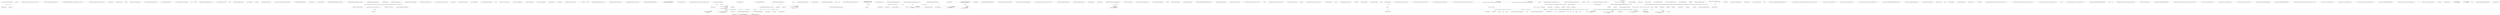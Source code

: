 digraph  {
n0 [cluster="HangFire.SqlServer.SqlServerObjectsInstaller.Install(SqlConnection)", label="Entry HangFire.SqlServer.SqlServerObjectsInstaller.Install(SqlConnection)", span="34-34"];
n4 [cluster="HangFire.SqlServer.SqlServerObjectsInstaller.Install(SqlConnection)", label="!IsSqlEditionSupported(connection)", span="40-40"];
n8 [cluster="HangFire.SqlServer.SqlServerObjectsInstaller.Install(SqlConnection)", label="connection.Execute(script)", span="51-51"];
n12 [cluster="Unk.Debug", label="Entry Unk.Debug", span=""];
n5 [cluster="HangFire.SqlServer.SqlServerObjectsInstaller.Install(SqlConnection)", label="throw new PlatformNotSupportedException(''The SQL Server edition of the target server is unsupported, e.g. SQL Azure.'');", span="42-42"];
n13 [cluster="HangFire.SqlServer.SqlServerObjectsInstaller.IsSqlEditionSupported(SqlConnection)", label="Entry HangFire.SqlServer.SqlServerObjectsInstaller.IsSqlEditionSupported(SqlConnection)", span="56-56"];
n7 [cluster="HangFire.SqlServer.SqlServerObjectsInstaller.Install(SqlConnection)", label="script = script.Replace(''SET @TARGET_SCHEMA_VERSION = 2;'', ''SET @TARGET_SCHEMA_VERSION = '' + RequiredSchemaVersion + '';'')", span="49-49"];
n15 [cluster="HangFire.SqlServer.SqlServerObjectsInstaller.GetStringResource(System.Reflection.Assembly, string)", label="Entry HangFire.SqlServer.SqlServerObjectsInstaller.GetStringResource(System.Reflection.Assembly, string)", span="62-62"];
n16 [cluster="string.Replace(string, string)", label="Entry string.Replace(string, string)", span="0-0"];
n9 [cluster="HangFire.SqlServer.SqlServerObjectsInstaller.Install(SqlConnection)", label="Log.Debug(''HangFire SQL objects installed.'')", span="53-53"];
n17 [cluster="Unk.Execute", label="Entry Unk.Execute", span=""];
n10 [cluster="HangFire.SqlServer.SqlServerObjectsInstaller.Install(SqlConnection)", label="Exit HangFire.SqlServer.SqlServerObjectsInstaller.Install(SqlConnection)", span="34-34"];
n14 [cluster="System.PlatformNotSupportedException.PlatformNotSupportedException(string)", label="Entry System.PlatformNotSupportedException.PlatformNotSupportedException(string)", span="0-0"];
n11 [cluster="System.ArgumentNullException.ArgumentNullException(string)", label="Entry System.ArgumentNullException.ArgumentNullException(string)", span="0-0"];
n19 [cluster="HangFire.SqlServer.SqlServerObjectsInstaller.IsSqlEditionSupported(SqlConnection)", label="return edition >= SqlEngineEdition.Standard && edition <= SqlEngineEdition.Express;", span="59-59"];
n21 [cluster="Unk.>", label="Entry Unk.>", span=""];
n22 [cluster="Unk.Single", label="Entry Unk.Single", span=""];
n20 [cluster="HangFire.SqlServer.SqlServerObjectsInstaller.IsSqlEditionSupported(SqlConnection)", label="Exit HangFire.SqlServer.SqlServerObjectsInstaller.IsSqlEditionSupported(SqlConnection)", span="56-56"];
n23 [cluster="HangFire.SqlServer.SqlServerObjectsInstaller.GetStringResource(System.Reflection.Assembly, string)", label="var stream = assembly.GetManifestResourceStream(resourceName)", span="64-64"];
n24 [cluster="HangFire.SqlServer.SqlServerObjectsInstaller.GetStringResource(System.Reflection.Assembly, string)", label="stream == null", span="66-66"];
n29 [cluster="System.Reflection.Assembly.GetManifestResourceStream(string)", label="Entry System.Reflection.Assembly.GetManifestResourceStream(string)", span="0-0"];
n26 [cluster="HangFire.SqlServer.SqlServerObjectsInstaller.GetStringResource(System.Reflection.Assembly, string)", label="var reader = new StreamReader(stream)", span="74-74"];
n27 [cluster="HangFire.SqlServer.SqlServerObjectsInstaller.GetStringResource(System.Reflection.Assembly, string)", label="return reader.ReadToEnd();", span="76-76"];
n32 [cluster="System.IO.StreamReader.StreamReader(System.IO.Stream)", label="Entry System.IO.StreamReader.StreamReader(System.IO.Stream)", span="0-0"];
n28 [cluster="HangFire.SqlServer.SqlServerObjectsInstaller.GetStringResource(System.Reflection.Assembly, string)", label="Exit HangFire.SqlServer.SqlServerObjectsInstaller.GetStringResource(System.Reflection.Assembly, string)", span="62-62"];
n30 [cluster="System.InvalidOperationException.InvalidOperationException(string)", label="Entry System.InvalidOperationException.InvalidOperationException(string)", span="0-0"];
n31 [cluster="string.Format(string, object, object)", label="Entry string.Format(string, object, object)", span="0-0"];
n33 [cluster="System.IO.StreamReader.ReadToEnd()", label="Entry System.IO.StreamReader.ReadToEnd()", span="0-0"];
m0_0 [cluster="Hangfire.BackgroundJobClientException.BackgroundJobClientException(string, System.Exception)", file="BackgroundJobClientException.cs", label="Entry Hangfire.BackgroundJobClientException.BackgroundJobClientException(string, System.Exception)", span="23-23"];
m0_1 [cluster="Hangfire.BackgroundJobClientException.BackgroundJobClientException(string, System.Exception)", file="BackgroundJobClientException.cs", label="Exit Hangfire.BackgroundJobClientException.BackgroundJobClientException(string, System.Exception)", span="23-23"];
m3_12 [cluster="Hangfire.BackgroundJobServerOptions.WriteToLog(Hangfire.Logging.ILog)", file="BackgroundJobServerOptions.cs", label="Entry Hangfire.BackgroundJobServerOptions.WriteToLog(Hangfire.Logging.ILog)", span="86-86"];
m3_14 [cluster="Hangfire.BackgroundJobServerOptions.WriteToLog(Hangfire.Logging.ILog)", file="BackgroundJobServerOptions.cs", label="logger.InfoFormat(''    Worker count: {0}.'', WorkerCount)", span="89-89"];
m3_15 [cluster="Hangfire.BackgroundJobServerOptions.WriteToLog(Hangfire.Logging.ILog)", file="BackgroundJobServerOptions.cs", label="logger.InfoFormat(''    Listening queues: {0}.'', String.Join('', '', Queues.Select(x => ''''' + x + ''''')))", span="90-90"];
m3_16 [cluster="Hangfire.BackgroundJobServerOptions.WriteToLog(Hangfire.Logging.ILog)", file="BackgroundJobServerOptions.cs", label="logger.InfoFormat(''    Shutdown timeout: {0}.'', ShutdownTimeout)", span="91-91"];
m3_17 [cluster="Hangfire.BackgroundJobServerOptions.WriteToLog(Hangfire.Logging.ILog)", file="BackgroundJobServerOptions.cs", label="logger.InfoFormat(''    Schedule polling interval: {0}.'', SchedulePollingInterval)", span="92-92"];
m3_13 [cluster="Hangfire.BackgroundJobServerOptions.WriteToLog(Hangfire.Logging.ILog)", file="BackgroundJobServerOptions.cs", label="logger.InfoFormat(''Using the following options for Hangfire Server:'')", span="88-88"];
m3_18 [cluster="Hangfire.BackgroundJobServerOptions.WriteToLog(Hangfire.Logging.ILog)", file="BackgroundJobServerOptions.cs", label="Exit Hangfire.BackgroundJobServerOptions.WriteToLog(Hangfire.Logging.ILog)", span="86-86"];
m3_0 [cluster="Hangfire.BackgroundJobServerOptions.BackgroundJobServerOptions()", file="BackgroundJobServerOptions.cs", label="Entry Hangfire.BackgroundJobServerOptions.BackgroundJobServerOptions()", span="34-34"];
m3_1 [cluster="Hangfire.BackgroundJobServerOptions.BackgroundJobServerOptions()", file="BackgroundJobServerOptions.cs", label="WorkerCount = Math.Min(Environment.ProcessorCount * 5, MaxDefaultWorkerCount)", span="36-36"];
m3_11 [cluster="System.Math.Min(int, int)", file="BackgroundJobServerOptions.cs", label="Entry System.Math.Min(int, int)", span="0-0"];
m3_19 [cluster="Hangfire.Logging.ILog.InfoFormat(string, params object[])", file="BackgroundJobServerOptions.cs", label="Entry Hangfire.Logging.ILog.InfoFormat(string, params object[])", span="210-210"];
m3_2 [cluster="Hangfire.BackgroundJobServerOptions.BackgroundJobServerOptions()", file="BackgroundJobServerOptions.cs", label="Queues = new[] { EnqueuedState.DefaultQueue }", span="37-37"];
m3_3 [cluster="Hangfire.BackgroundJobServerOptions.BackgroundJobServerOptions()", file="BackgroundJobServerOptions.cs", label="ShutdownTimeout = BackgroundProcessingServer.DefaultShutdownTimeout", span="38-38"];
m3_21 [cluster="Unk.Join", file="BackgroundJobServerOptions.cs", label="Entry Unk.Join", span=""];
m3_4 [cluster="Hangfire.BackgroundJobServerOptions.BackgroundJobServerOptions()", color=green, community=0, file="BackgroundJobServerOptions.cs", label="SchedulePollingInterval = DelayedJobScheduler.DefaultPollingInterval", prediction=0, span="39-39"];
m3_5 [cluster="Hangfire.BackgroundJobServerOptions.BackgroundJobServerOptions()", file="BackgroundJobServerOptions.cs", label="HeartbeatInterval = ServerHeartbeat.DefaultHeartbeatInterval", span="40-40"];
m3_6 [cluster="Hangfire.BackgroundJobServerOptions.BackgroundJobServerOptions()", file="BackgroundJobServerOptions.cs", label="ServerTimeout = ServerWatchdog.DefaultServerTimeout", span="41-41"];
m3_7 [cluster="Hangfire.BackgroundJobServerOptions.BackgroundJobServerOptions()", file="BackgroundJobServerOptions.cs", label="ServerCheckInterval = ServerWatchdog.DefaultCheckInterval", span="42-42"];
m3_8 [cluster="Hangfire.BackgroundJobServerOptions.BackgroundJobServerOptions()", file="BackgroundJobServerOptions.cs", label="FilterProvider = JobFilterProviders.Providers", span="44-44"];
m3_9 [cluster="Hangfire.BackgroundJobServerOptions.BackgroundJobServerOptions()", file="BackgroundJobServerOptions.cs", label="Activator = JobActivator.Current", span="45-45"];
m3_10 [cluster="Hangfire.BackgroundJobServerOptions.BackgroundJobServerOptions()", file="BackgroundJobServerOptions.cs", label="Exit Hangfire.BackgroundJobServerOptions.BackgroundJobServerOptions()", span="34-34"];
m3_22 [cluster="lambda expression", file="BackgroundJobServerOptions.cs", label="Entry lambda expression", span="90-90"];
m3_23 [cluster="lambda expression", file="BackgroundJobServerOptions.cs", label="''''' + x + '''''", span="90-90"];
m3_24 [cluster="lambda expression", file="BackgroundJobServerOptions.cs", label="Exit lambda expression", span="90-90"];
m3_20 [cluster="Unk.Select", file="BackgroundJobServerOptions.cs", label="Entry Unk.Select", span=""];
m3_25 [file="BackgroundJobServerOptions.cs", label="Hangfire.BackgroundJobServerOptions", span=""];
m4_2 [cluster="Hangfire.IBackgroundJobClient.ChangeState(string, Hangfire.States.IState, string)", file="IBackgroundJobClient.cs", label="Entry Hangfire.IBackgroundJobClient.ChangeState(string, Hangfire.States.IState, string)", span="63-63"];
m4_3 [cluster="Hangfire.IBackgroundJobClient.ChangeState(string, Hangfire.States.IState, string)", file="IBackgroundJobClient.cs", label="Exit Hangfire.IBackgroundJobClient.ChangeState(string, Hangfire.States.IState, string)", span="63-63"];
m4_0 [cluster="Hangfire.IBackgroundJobClient.Create(Hangfire.Common.Job, Hangfire.States.IState)", file="IBackgroundJobClient.cs", label="Entry Hangfire.IBackgroundJobClient.Create(Hangfire.Common.Job, Hangfire.States.IState)", span="50-50"];
m4_1 [cluster="Hangfire.IBackgroundJobClient.Create(Hangfire.Common.Job, Hangfire.States.IState)", file="IBackgroundJobClient.cs", label="Exit Hangfire.IBackgroundJobClient.Create(Hangfire.Common.Job, Hangfire.States.IState)", span="50-50"];
m5_52 [cluster="HangFire.Tests.DequeuedJobsWatcherSteps.ThenTheJobHasTheFetchedFlagSet()", file="Job.cs", label="var fetchedTimestamp = Redis.Client.GetValueFromHash(\r\n                String.Format(''hangfire:job:{0}'', JobSteps.DefaultJobId), ''Fetched'')", span="82-83"];
m5_84 [cluster="Hangfire.Common.Job.GetExpressionValues(System.Collections.Generic.IEnumerable<System.Linq.Expressions.Expression>)", file="Job.cs", label="return expressions.Select(GetExpressionValue).ToArray();", span="364-364"];
m5_85 [cluster="Hangfire.Common.Job.GetExpressionValues(System.Collections.Generic.IEnumerable<System.Linq.Expressions.Expression>)", file="Job.cs", label="Exit Hangfire.Common.Job.GetExpressionValues(System.Collections.Generic.IEnumerable<System.Linq.Expressions.Expression>)", span="362-362"];
m5_40 [cluster="Hangfire.Common.Job.FromExpression(System.Linq.Expressions.Expression<System.Action>)", file="Job.cs", label="callExpression.Object != null", span="239-239"];
m5_82 [cluster="string.Format(string, object, object)", file="Job.cs", label="Entry string.Format(string, object, object)", span="0-0"];
m5_41 [cluster="Hangfire.Common.Job.FromExpression(System.Linq.Expressions.Expression<System.Action>)", file="Job.cs", label="var objectValue = GetExpressionValue(callExpression.Object)", span="241-241"];
m5_6 [cluster="HangFire.Tests.DequeuedJobsWatcherSteps.ItWasCheckedAAgo(string)", file="Job.cs", label="throw new InvalidOperationException(String.Format(''Unknown period '{0}'.'', timeAgo));", span="15-15"];
m5_14 [cluster="HangFire.JobHelper.ToStringTimestamp(System.DateTime)", file="Job.cs", label="Entry HangFire.JobHelper.ToStringTimestamp(System.DateTime)", span="55-55"];
m5_15 [cluster="Unk.SetEntryInHash", file="Job.cs", label="Entry Unk.SetEntryInHash", span=""];
m5_16 [cluster="HangFire.Tests.DequeuedJobsWatcherSteps.GivenItWasFetchedAAgo(string)", file="Job.cs", label="Entry HangFire.Tests.DequeuedJobsWatcherSteps.GivenItWasFetchedAAgo(string)", span="24-24"];
m5_13 [cluster="string.Format(string, object)", file="Job.cs", label="Entry string.Format(string, object)", span="0-0"];
m5_7 [cluster="HangFire.Tests.DequeuedJobsWatcherSteps.ItWasCheckedAAgo(string)", file="Job.cs", label="Redis.Client.SetEntryInHash(\r\n                String.Format(''hangfire:job:{0}'', JobSteps.DefaultJobId),\r\n                ''Checked'',\r\n                JobHelper.ToStringTimestamp(time))", span="17-20"];
m5_9 [cluster="string.Equals(string)", file="Job.cs", label="Entry string.Equals(string)", span="0-0"];
m5_11 [cluster="System.DateTime.AddDays(double)", file="Job.cs", label="Entry System.DateTime.AddDays(double)", span="0-0"];
m5_8 [cluster="HangFire.Tests.DequeuedJobsWatcherSteps.ItWasCheckedAAgo(string)", file="Job.cs", label="Exit HangFire.Tests.DequeuedJobsWatcherSteps.ItWasCheckedAAgo(string)", span="10-10"];
m5_10 [cluster="System.DateTime.AddMilliseconds(double)", file="Job.cs", label="Entry System.DateTime.AddMilliseconds(double)", span="0-0"];
m5_12 [cluster="System.InvalidOperationException.InvalidOperationException(string)", file="Job.cs", label="Entry System.InvalidOperationException.InvalidOperationException(string)", span="0-0"];
m5_17 [cluster="HangFire.Tests.DequeuedJobsWatcherSteps.GivenItWasFetchedAAgo(string)", file="Job.cs", label="DateTime time", span="26-26"];
m5_39 [cluster="Hangfire.Common.Job.FromExpression(System.Linq.Expressions.Expression<System.Action>)", file="Job.cs", label="Type type", span="237-237"];
m5_91 [cluster="Hangfire.Common.CachedExpressionCompiler.Evaluate(System.Linq.Expressions.Expression)", file="Job.cs", label="Entry Hangfire.Common.CachedExpressionCompiler.Evaluate(System.Linq.Expressions.Expression)", span="25-25"];
m5_32 [cluster="HangFire.Tests.DequeuedJobsWatcherSteps.ThenItMarksTheJobAsChecked()", file="Job.cs", label="var checkedTimestamp = Redis.Client.GetValueFromHash(\r\n                String.Format(''hangfire:job:{0}'', JobSteps.DefaultJobId),\r\n                ''Checked'')", span="49-51"];
m5_81 [cluster="System.Type.IsAssignableFrom(System.Type)", file="Job.cs", label="Entry System.Type.IsAssignableFrom(System.Type)", span="0-0"];
m5_51 [cluster="HangFire.Tests.DequeuedJobsWatcherSteps.ThenTheJobHasTheFetchedFlagSet()", file="Job.cs", label="Entry HangFire.Tests.DequeuedJobsWatcherSteps.ThenTheJobHasTheFetchedFlagSet()", span="80-80"];
m5_23 [cluster="Hangfire.Common.ReflectedAttributeCache.GetTypeFilterAttributes(System.Type)", file="Job.cs", label="Entry Hangfire.Common.ReflectedAttributeCache.GetTypeFilterAttributes(System.Type)", span="33-33"];
m5_18 [cluster="HangFire.Tests.DequeuedJobsWatcherSteps.GivenItWasFetchedAAgo(string)", file="Job.cs", label="timeAgo.Equals(''millisecond'')", span="27-27"];
m5_20 [cluster="Hangfire.Common.Job.GetTypeFilterAttributes(bool)", file="Job.cs", label="Entry Hangfire.Common.Job.GetTypeFilterAttributes(bool)", span="178-178"];
m5_22 [cluster="Hangfire.Common.Job.GetTypeFilterAttributes(bool)", file="Job.cs", label="Exit Hangfire.Common.Job.GetTypeFilterAttributes(bool)", span="178-178"];
m5_19 [cluster="Hangfire.Common.Job.Validate(System.Type, string, System.Reflection.MethodInfo, string, int, string)", file="Job.cs", label="Entry Hangfire.Common.Job.Validate(System.Type, string, System.Reflection.MethodInfo, string, int, string)", span="297-297"];
m5_21 [cluster="Hangfire.Common.Job.GetTypeFilterAttributes(bool)", color=green, community=0, file="Job.cs", label="return useCache\r\n                ? ReflectedAttributeCache.GetTypeFilterAttributes(Type)\r\n                : GetFilterAttributes(Type);", prediction=1, span="180-182"];
m5_24 [cluster="Hangfire.Common.Job.GetFilterAttributes(System.Reflection.MemberInfo)", file="Job.cs", label="Entry Hangfire.Common.Job.GetFilterAttributes(System.Reflection.MemberInfo)", span="192-192"];
m5_53 [cluster="HangFire.Tests.DequeuedJobsWatcherSteps.ThenTheJobHasTheFetchedFlagSet()", file="Job.cs", label="Assert.IsNotNull(fetchedTimestamp)", span="85-85"];
m5_59 [cluster="Hangfire.Common.Job.FromExpression<TType>(System.Linq.Expressions.Expression<System.Action<TType>>)", file="Job.cs", label="return new Job(\r\n                typeof(TType),\r\n                callExpression.Method,\r\n                GetExpressionValues(callExpression.Arguments));", span="291-294"];
m5_56 [cluster="HangFire.Tests.DequeuedJobsWatcherSteps.ThenTheJobDoesNotHaveTheFetchedFlagSet()", file="Job.cs", label="var fetchedTimestamp = Redis.Client.GetValueFromHash(\r\n                String.Format(''hangfire:job:{0}'', JobSteps.DefaultJobId), ''Fetched'')", span="91-92"];
m5_57 [cluster="HangFire.Tests.DequeuedJobsWatcherSteps.ThenTheJobDoesNotHaveTheFetchedFlagSet()", file="Job.cs", label="Assert.IsNull(fetchedTimestamp)", span="94-94"];
m5_54 [cluster="HangFire.Tests.DequeuedJobsWatcherSteps.ThenTheJobHasTheFetchedFlagSet()", file="Job.cs", label="Exit HangFire.Tests.DequeuedJobsWatcherSteps.ThenTheJobHasTheFetchedFlagSet()", span="80-80"];
m5_58 [cluster="HangFire.Tests.DequeuedJobsWatcherSteps.ThenTheJobDoesNotHaveTheFetchedFlagSet()", file="Job.cs", label="Exit HangFire.Tests.DequeuedJobsWatcherSteps.ThenTheJobDoesNotHaveTheFetchedFlagSet()", span="89-89"];
m5_55 [cluster="HangFire.Tests.DequeuedJobsWatcherSteps.ThenTheJobDoesNotHaveTheFetchedFlagSet()", file="Job.cs", label="Entry HangFire.Tests.DequeuedJobsWatcherSteps.ThenTheJobDoesNotHaveTheFetchedFlagSet()", span="89-89"];
m5_60 [cluster="Hangfire.Common.Job.FromExpression<TType>(System.Linq.Expressions.Expression<System.Action<TType>>)", file="Job.cs", label="Exit Hangfire.Common.Job.FromExpression<TType>(System.Linq.Expressions.Expression<System.Action<TType>>)", span="281-281"];
m5_31 [cluster="HangFire.Tests.DequeuedJobsWatcherSteps.ThenItMarksTheJobAsChecked()", file="Job.cs", label="Entry HangFire.Tests.DequeuedJobsWatcherSteps.ThenItMarksTheJobAsChecked()", span="47-47"];
m5_30 [cluster="Hangfire.Common.Job.GetFilterAttributes(System.Reflection.MemberInfo)", file="Job.cs", label="Exit Hangfire.Common.Job.GetFilterAttributes(System.Reflection.MemberInfo)", span="192-192"];
m5_0 [cluster="HangFire.Tests.DequeuedJobsWatcherSteps.ItWasCheckedAAgo(string)", file="Job.cs", label="Entry HangFire.Tests.DequeuedJobsWatcherSteps.ItWasCheckedAAgo(string)", span="10-10"];
m5_1 [cluster="HangFire.Tests.DequeuedJobsWatcherSteps.ItWasCheckedAAgo(string)", file="Job.cs", label="DateTime time", span="12-12"];
m5_2 [cluster="HangFire.Tests.DequeuedJobsWatcherSteps.ItWasCheckedAAgo(string)", file="Job.cs", label="timeAgo.Equals(''millisecond'')", span="13-13"];
m5_4 [cluster="HangFire.Tests.DequeuedJobsWatcherSteps.ItWasCheckedAAgo(string)", file="Job.cs", label="timeAgo.Equals(''day'')", span="14-14"];
m5_3 [cluster="HangFire.Tests.DequeuedJobsWatcherSteps.ItWasCheckedAAgo(string)", file="Job.cs", label="time = DateTime.UtcNow.AddMilliseconds(-1)", span="13-13"];
m5_5 [cluster="HangFire.Tests.DequeuedJobsWatcherSteps.ItWasCheckedAAgo(string)", file="Job.cs", label="time = DateTime.UtcNow.AddDays(-1)", span="14-14"];
m5_49 [cluster="HangFire.Tests.DequeuedJobsWatcherSteps.ThenTheJobDoesNotHaveTheCheckedFlagSet()", file="Job.cs", label="Exit HangFire.Tests.DequeuedJobsWatcherSteps.ThenTheJobDoesNotHaveTheCheckedFlagSet()", span="70-70"];
m5_88 [cluster="Hangfire.Common.Job.GetExpressionValue(System.Linq.Expressions.Expression)", file="Job.cs", label="var constantExpression = expression as ConstantExpression", span="369-369"];
m5_89 [cluster="Hangfire.Common.Job.GetExpressionValue(System.Linq.Expressions.Expression)", file="Job.cs", label="return constantExpression != null\r\n                ? constantExpression.Value\r\n                : CachedExpressionCompiler.Evaluate(expression);", span="371-373"];
m5_90 [cluster="Hangfire.Common.Job.GetExpressionValue(System.Linq.Expressions.Expression)", file="Job.cs", label="Exit Hangfire.Common.Job.GetExpressionValue(System.Linq.Expressions.Expression)", span="367-367"];
m5_50 [cluster="System.InvalidOperationException.InvalidOperationException(string)", file="Job.cs", label="Entry System.InvalidOperationException.InvalidOperationException(string)", span="0-0"];
m5_87 [cluster="Unk.ToArray", file="Job.cs", label="Entry Unk.ToArray", span=""];
m5_25 [cluster="Hangfire.Common.Job.GetMethodFilterAttributes(bool)", file="Job.cs", label="Entry Hangfire.Common.Job.GetMethodFilterAttributes(bool)", span="185-185"];
m5_26 [cluster="Hangfire.Common.Job.GetMethodFilterAttributes(bool)", file="Job.cs", label="return useCache\r\n                ? ReflectedAttributeCache.GetMethodFilterAttributes(Method)\r\n                : GetFilterAttributes(Method);", span="187-189"];
m5_27 [cluster="Hangfire.Common.Job.GetMethodFilterAttributes(bool)", file="Job.cs", label="Exit Hangfire.Common.Job.GetMethodFilterAttributes(bool)", span="185-185"];
m5_28 [cluster="Hangfire.Common.ReflectedAttributeCache.GetMethodFilterAttributes(System.Reflection.MethodInfo)", file="Job.cs", label="Entry Hangfire.Common.ReflectedAttributeCache.GetMethodFilterAttributes(System.Reflection.MethodInfo)", span="38-38"];
m5_80 [cluster="System.NotSupportedException.NotSupportedException(string)", file="Job.cs", label="Entry System.NotSupportedException.NotSupportedException(string)", span="0-0"];
m5_29 [cluster="HangFire.Server.DequeuedJobsWatcher.DequeuedJobsWatcher()", file="Job.cs", label="Entry HangFire.Server.DequeuedJobsWatcher.DequeuedJobsWatcher()", span="8-8"];
m5_38 [cluster="Hangfire.Common.Job.FromExpression(System.Linq.Expressions.Expression<System.Action>)", file="Job.cs", label="throw new ArgumentException(''Expression body should be of type `MethodCallExpression`'', ''methodCall'');", span="234-234"];
m5_86 [cluster="Unk.Select", file="Job.cs", label="Entry Unk.Select", span=""];
m5_46 [cluster="Hangfire.Common.Job.FromExpression(System.Linq.Expressions.Expression<System.Action>)", file="Job.cs", label="return new Job(\r\n                // ReSharper disable once AssignNullToNotNullAttribute\r\n                type,\r\n                callExpression.Method,\r\n                GetExpressionValues(callExpression.Arguments));", span="254-258"];
m5_47 [cluster="Hangfire.Common.Job.FromExpression(System.Linq.Expressions.Expression<System.Action>)", file="Job.cs", label="Exit Hangfire.Common.Job.FromExpression(System.Linq.Expressions.Expression<System.Action>)", span="227-227"];
m5_48 [cluster="System.ArgumentException.ArgumentException(string, string)", file="Job.cs", label="Entry System.ArgumentException.ArgumentException(string, string)", span="0-0"];
m5_37 [cluster="Hangfire.Common.Job.FromExpression(System.Linq.Expressions.Expression<System.Action>)", file="Job.cs", label="callExpression == null", span="232-232"];
m5_33 [cluster="Hangfire.Common.Job.FromExpression(System.Linq.Expressions.Expression<System.Action>)", file="Job.cs", label="Entry Hangfire.Common.Job.FromExpression(System.Linq.Expressions.Expression<System.Action>)", span="227-227"];
m5_34 [cluster="Hangfire.Common.Job.FromExpression(System.Linq.Expressions.Expression<System.Action>)", file="Job.cs", label="methodCall == null", span="229-229"];
m5_35 [cluster="Hangfire.Common.Job.FromExpression(System.Linq.Expressions.Expression<System.Action>)", file="Job.cs", label="throw new ArgumentNullException(''methodCall'');", span="229-229"];
m5_36 [cluster="Hangfire.Common.Job.FromExpression(System.Linq.Expressions.Expression<System.Action>)", file="Job.cs", label="var callExpression = methodCall.Body as MethodCallExpression", span="231-231"];
m5_42 [cluster="Hangfire.Common.Job.FromExpression(System.Linq.Expressions.Expression<System.Action>)", file="Job.cs", label="objectValue == null", span="242-242"];
m5_43 [cluster="Hangfire.Common.Job.FromExpression(System.Linq.Expressions.Expression<System.Action>)", file="Job.cs", label="throw new InvalidOperationException(''Expression object should be not null.'');", span="244-244"];
m5_44 [cluster="Hangfire.Common.Job.FromExpression(System.Linq.Expressions.Expression<System.Action>)", file="Job.cs", label="type = objectValue.GetType()", span="247-247"];
m5_45 [cluster="Hangfire.Common.Job.FromExpression(System.Linq.Expressions.Expression<System.Action>)", file="Job.cs", label="type = callExpression.Method.DeclaringType", span="251-251"];
m5_83 [cluster="System.Reflection.MethodBase.GetParameters()", file="Job.cs", label="Entry System.Reflection.MethodBase.GetParameters()", span="0-0"];
m5_61 [cluster="Hangfire.Common.Job.Validate(System.Type, string, System.Reflection.MethodInfo, string, int, string)", file="Job.cs", label="!method.IsPublic", span="306-306"];
m5_63 [cluster="Hangfire.Common.Job.Validate(System.Type, string, System.Reflection.MethodInfo, string, int, string)", file="Job.cs", label="method.ContainsGenericParameters", span="311-311"];
m5_65 [cluster="Hangfire.Common.Job.Validate(System.Type, string, System.Reflection.MethodInfo, string, int, string)", file="Job.cs", label="method.DeclaringType == null", span="316-316"];
m5_67 [cluster="Hangfire.Common.Job.Validate(System.Type, string, System.Reflection.MethodInfo, string, int, string)", file="Job.cs", label="!method.DeclaringType.IsAssignableFrom(type)", span="321-321"];
m5_68 [cluster="Hangfire.Common.Job.Validate(System.Type, string, System.Reflection.MethodInfo, string, int, string)", file="Job.cs", label="throw new ArgumentException(\r\n                    String.Format(''The type `{0}` must be derived from the `{1}` type.'', method.DeclaringType, type),\r\n                    typeParameterName);", span="323-325"];
m5_69 [cluster="Hangfire.Common.Job.Validate(System.Type, string, System.Reflection.MethodInfo, string, int, string)", file="Job.cs", label="typeof(Task).IsAssignableFrom(method.ReturnType)", span="328-328"];
m5_71 [cluster="Hangfire.Common.Job.Validate(System.Type, string, System.Reflection.MethodInfo, string, int, string)", file="Job.cs", label="var parameters = method.GetParameters()", span="333-333"];
m5_72 [cluster="Hangfire.Common.Job.Validate(System.Type, string, System.Reflection.MethodInfo, string, int, string)", file="Job.cs", label="parameters.Length != argumentCount", span="335-335"];
m5_73 [cluster="Hangfire.Common.Job.Validate(System.Type, string, System.Reflection.MethodInfo, string, int, string)", file="Job.cs", label="throw new ArgumentException(\r\n                    ''Argument count must be equal to method parameter count.'',\r\n                    argumentParameterName);", span="337-339"];
m5_62 [cluster="Hangfire.Common.Job.Validate(System.Type, string, System.Reflection.MethodInfo, string, int, string)", file="Job.cs", label="throw new NotSupportedException(''Only public methods can be invoked in the background.'');", span="308-308"];
m5_64 [cluster="Hangfire.Common.Job.Validate(System.Type, string, System.Reflection.MethodInfo, string, int, string)", file="Job.cs", label="throw new NotSupportedException(''Job method can not contain unassigned generic type parameters.'');", span="313-313"];
m5_66 [cluster="Hangfire.Common.Job.Validate(System.Type, string, System.Reflection.MethodInfo, string, int, string)", file="Job.cs", label="throw new NotSupportedException(''Global methods are not supported. Use class methods instead.'');", span="318-318"];
m5_70 [cluster="Hangfire.Common.Job.Validate(System.Type, string, System.Reflection.MethodInfo, string, int, string)", file="Job.cs", label="throw new NotSupportedException(''Async methods are not supported. Please make them synchronous before using them in background.'');", span="330-330"];
m5_74 [cluster="Hangfire.Common.Job.Validate(System.Type, string, System.Reflection.MethodInfo, string, int, string)", file="Job.cs", label=parameters, span="342-342"];
m5_76 [cluster="Hangfire.Common.Job.Validate(System.Type, string, System.Reflection.MethodInfo, string, int, string)", file="Job.cs", label="throw new NotSupportedException(\r\n                        ''Output parameters are not supported: there is no guarantee that specified method will be invoked inside the same process.'');", span="350-351"];
m5_78 [cluster="Hangfire.Common.Job.Validate(System.Type, string, System.Reflection.MethodInfo, string, int, string)", file="Job.cs", label="throw new NotSupportedException(\r\n                        ''Parameters, passed by reference, are not supported: there is no guarantee that specified method will be invoked inside the same process.'');", span="356-357"];
m5_77 [cluster="Hangfire.Common.Job.Validate(System.Type, string, System.Reflection.MethodInfo, string, int, string)", file="Job.cs", label="parameter.ParameterType.IsByRef", span="354-354"];
m5_75 [cluster="Hangfire.Common.Job.Validate(System.Type, string, System.Reflection.MethodInfo, string, int, string)", file="Job.cs", label="parameter.IsOut", span="348-348"];
m5_79 [cluster="Hangfire.Common.Job.Validate(System.Type, string, System.Reflection.MethodInfo, string, int, string)", file="Job.cs", label="Exit Hangfire.Common.Job.Validate(System.Type, string, System.Reflection.MethodInfo, string, int, string)", span="297-297"];
m5_92 [file="Job.cs", label="Hangfire.Common.Job", span=""];
m6_0 [cluster="HangFire.Server.Worker.Worker(HangFire.Server.JobManager, HangFire.Server.WorkerContext)", file="JobFacts.cs", label="Entry HangFire.Server.Worker.Worker(HangFire.Server.JobManager, HangFire.Server.WorkerContext)", span="32-32"];
m6_1 [cluster="HangFire.Server.Worker.Worker(HangFire.Server.JobManager, HangFire.Server.WorkerContext)", file="JobFacts.cs", label="_manager = manager", span="34-34"];
m6_2 [cluster="HangFire.Server.Worker.Worker(HangFire.Server.JobManager, HangFire.Server.WorkerContext)", file="JobFacts.cs", label="_context = context", span="35-35"];
m6_3 [cluster="HangFire.Server.Worker.Worker(HangFire.Server.JobManager, HangFire.Server.WorkerContext)", file="JobFacts.cs", label="Logger = LogManager.GetLogger(String.Format(''HangFire.Worker.{0}'', _context.WorkerNumber))", span="37-37"];
m6_4 [cluster="HangFire.Server.Worker.Worker(HangFire.Server.JobManager, HangFire.Server.WorkerContext)", file="JobFacts.cs", label="_thread = new Thread(DoWork)\r\n                {\r\n                    Name = String.Format(''HangFire.Worker.{0}'', _context.WorkerNumber),\r\n                    IsBackground = true\r\n                }", span="39-43"];
m6_25 [cluster="HangFire.Server.Worker.Dispose()", file="JobFacts.cs", label="_thread.Join()", span="88-88"];
m6_29 [cluster="Unk.CollectScenarioErrors", file="JobFacts.cs", label="Entry Unk.CollectScenarioErrors", span=""];
m6_47 [cluster="HangFire.Tests.States.SucceededStateFeature.ItShouldHaveTheCorrectPropertiesSet()", file="JobFacts.cs", label="this.FeatureBackground()", span="108-108"];
m6_74 [cluster="HangFire.Tests.States.SucceededStateFeature.AfterApplyingItShouldAddTheJobToTheSucceededList()", file="JobFacts.cs", label="this.ScenarioSetup(scenarioInfo)", span="168-168"];
m6_14 [cluster="HangFire.Server.Worker.SendStop()", file="JobFacts.cs", label="Exit HangFire.Server.Worker.SendStop()", span="47-47"];
m6_15 [cluster="System.Threading.CancellationTokenSource.Cancel()", file="JobFacts.cs", label="Entry System.Threading.CancellationTokenSource.Cancel()", span="0-0"];
m6_16 [cluster="HangFire.Server.Worker.Process(HangFire.Server.JobPayload)", file="JobFacts.cs", label="Entry HangFire.Server.Worker.Process(HangFire.Server.JobPayload)", span="71-71"];
m6_17 [cluster="HangFire.Server.Worker.Process(HangFire.Server.JobPayload)", file="JobFacts.cs", label=_jobLock, span="73-73"];
m6_21 [cluster="System.Threading.ManualResetEventSlim.Set()", file="JobFacts.cs", label="Entry System.Threading.ManualResetEventSlim.Set()", span="0-0"];
m6_18 [cluster="HangFire.Server.Worker.Process(HangFire.Server.JobPayload)", file="JobFacts.cs", label="_jobPayload = payload", span="75-75"];
m6_19 [cluster="HangFire.Server.Worker.Process(HangFire.Server.JobPayload)", file="JobFacts.cs", label="_jobIsReady.Set()", span="78-78"];
m6_20 [cluster="HangFire.Server.Worker.Process(HangFire.Server.JobPayload)", file="JobFacts.cs", label="Exit HangFire.Server.Worker.Process(HangFire.Server.JobPayload)", span="71-71"];
m6_48 [cluster="HangFire.Tests.States.SucceededStateFeature.ItShouldHaveTheCorrectPropertiesSet()", file="JobFacts.cs", label="TechTalk.SpecFlow.Table table1 = new TechTalk.SpecFlow.Table(new string[] {\r\n                        ''Name'',\r\n                        ''Value''})", span="110-112"];
m6_10 [cluster="HangFire.Tests.States.SucceededStateFeature.FeatureTearDown()", file="JobFacts.cs", label="testRunner.OnFeatureEnd()", span="41-41"];
m6_30 [cluster="HangFire.Tests.States.SucceededStateFeature.FeatureBackground()", file="JobFacts.cs", label="Entry HangFire.Tests.States.SucceededStateFeature.FeatureBackground()", span="71-71"];
m6_26 [cluster="HangFire.Server.Worker.Dispose()", file="JobFacts.cs", label="_cts.Dispose()", span="90-90"];
m6_27 [cluster="HangFire.Server.Worker.Dispose()", file="JobFacts.cs", label="_jobIsReady.Dispose()", span="91-91"];
m6_28 [cluster="HangFire.Server.Worker.Dispose()", file="JobFacts.cs", label="Exit HangFire.Server.Worker.Dispose()", span="81-81"];
m6_7 [cluster="System.Globalization.CultureInfo.CultureInfo(string)", file="JobFacts.cs", label="Entry System.Globalization.CultureInfo.CultureInfo(string)", span="0-0"];
m6_89 [cluster="Unk.And", file="JobFacts.cs", label="Entry Unk.And", span=""];
m6_99 [cluster="HangFire.Tests.States.SucceededStateFeature.AfterUnapplyingItShouldRemoveTheJobFromTheSucceededList()", file="JobFacts.cs", label="Entry HangFire.Tests.States.SucceededStateFeature.AfterUnapplyingItShouldRemoveTheJobFromTheSucceededList()", span="225-225"];
m6_100 [cluster="HangFire.Tests.States.SucceededStateFeature.AfterUnapplyingItShouldRemoveTheJobFromTheSucceededList()", file="JobFacts.cs", label="TechTalk.SpecFlow.ScenarioInfo scenarioInfo = new TechTalk.SpecFlow.ScenarioInfo(''After unapplying it should remove the job from the succeeded list'', ((string[])(null)))", span="227-227"];
m6_101 [cluster="HangFire.Tests.States.SucceededStateFeature.AfterUnapplyingItShouldRemoveTheJobFromTheSucceededList()", file="JobFacts.cs", label="this.ScenarioSetup(scenarioInfo)", span="229-229"];
m6_102 [cluster="HangFire.Tests.States.SucceededStateFeature.AfterUnapplyingItShouldRemoveTheJobFromTheSucceededList()", file="JobFacts.cs", label="this.FeatureBackground()", span="231-231"];
m6_103 [cluster="HangFire.Tests.States.SucceededStateFeature.AfterUnapplyingItShouldRemoveTheJobFromTheSucceededList()", file="JobFacts.cs", label="testRunner.When(''I apply it'', ((string)(null)), ((TechTalk.SpecFlow.Table)(null)), ''When '')", span="233-233"];
m6_104 [cluster="HangFire.Tests.States.SucceededStateFeature.AfterUnapplyingItShouldRemoveTheJobFromTheSucceededList()", file="JobFacts.cs", label="testRunner.And(''after I unapply it'', ((string)(null)), ((TechTalk.SpecFlow.Table)(null)), ''And '')", span="235-235"];
m6_105 [cluster="HangFire.Tests.States.SucceededStateFeature.AfterUnapplyingItShouldRemoveTheJobFromTheSucceededList()", file="JobFacts.cs", label="testRunner.Then(''the job should be removed from the succeeded list'', ((string)(null)), ((TechTalk.SpecFlow.Table)(null)), ''Then '')", span="237-237"];
m6_106 [cluster="HangFire.Tests.States.SucceededStateFeature.AfterUnapplyingItShouldRemoveTheJobFromTheSucceededList()", file="JobFacts.cs", label="this.ScenarioCleanup()", span="239-239"];
m6_107 [cluster="HangFire.Tests.States.SucceededStateFeature.AfterUnapplyingItShouldRemoveTheJobFromTheSucceededList()", file="JobFacts.cs", label="Exit HangFire.Tests.States.SucceededStateFeature.AfterUnapplyingItShouldRemoveTheJobFromTheSucceededList()", span="225-225"];
m6_44 [cluster="HangFire.Tests.States.SucceededStateFeature.ItShouldHaveTheCorrectPropertiesSet()", file="JobFacts.cs", label="Entry HangFire.Tests.States.SucceededStateFeature.ItShouldHaveTheCorrectPropertiesSet()", span="102-102"];
m6_5 [cluster="HangFire.Server.Worker.Worker(HangFire.Server.JobManager, HangFire.Server.WorkerContext)", file="JobFacts.cs", label="_thread.Start()", span="44-44"];
m6_9 [cluster="System.Threading.Thread.Thread(System.Threading.ThreadStart)", file="JobFacts.cs", label="Entry System.Threading.Thread.Thread(System.Threading.ThreadStart)", span="0-0"];
m6_11 [cluster="HangFire.Server.Worker.SendStop()", file="JobFacts.cs", label="Entry HangFire.Server.Worker.SendStop()", span="47-47"];
m6_12 [cluster="HangFire.Server.Worker.SendStop()", file="JobFacts.cs", label="_stopSent = true", span="49-49"];
m6_6 [cluster="TechTalk.SpecFlow.FeatureInfo.cstr", file="JobFacts.cs", label="Entry TechTalk.SpecFlow.FeatureInfo.cstr", span=""];
m6_31 [cluster="System.Threading.ManualResetEventSlim.Dispose()", file="JobFacts.cs", label="Entry System.Threading.ManualResetEventSlim.Dispose()", span="0-0"];
m6_32 [cluster="HangFire.Server.Worker.DoWork()", file="JobFacts.cs", label="Entry HangFire.Server.Worker.DoWork()", span="95-95"];
m6_33 [cluster="HangFire.Server.Worker.DoWork()", file="JobFacts.cs", label=true, span="99-99"];
m6_8 [cluster="Unk.OnFeatureStart", file="JobFacts.cs", label="Entry Unk.OnFeatureStart", span=""];
m6_45 [cluster="HangFire.Tests.States.SucceededStateFeature.ItShouldHaveTheCorrectPropertiesSet()", file="JobFacts.cs", label="TechTalk.SpecFlow.ScenarioInfo scenarioInfo = new TechTalk.SpecFlow.ScenarioInfo(''It should have the correct properties set'', ((string[])(null)))", span="104-104"];
m6_34 [cluster="Unk.Given", file="JobFacts.cs", label="Entry Unk.Given", span=""];
m6_35 [cluster="HangFire.Tests.States.SucceededStateFeature.StateNameShouldBeSucceeded()", file="JobFacts.cs", label="Entry HangFire.Tests.States.SucceededStateFeature.StateNameShouldBeSucceeded()", span="85-85"];
m6_36 [cluster="HangFire.Tests.States.SucceededStateFeature.StateNameShouldBeSucceeded()", file="JobFacts.cs", label="TechTalk.SpecFlow.ScenarioInfo scenarioInfo = new TechTalk.SpecFlow.ScenarioInfo(''State name should be \'Succeeded\''', ((string[])(null)))", span="87-87"];
m6_37 [cluster="HangFire.Tests.States.SucceededStateFeature.StateNameShouldBeSucceeded()", file="JobFacts.cs", label="this.ScenarioSetup(scenarioInfo)", span="89-89"];
m6_38 [cluster="HangFire.Tests.States.SucceededStateFeature.StateNameShouldBeSucceeded()", file="JobFacts.cs", label="this.FeatureBackground()", span="91-91"];
m6_41 [cluster="HangFire.Tests.States.SucceededStateFeature.StateNameShouldBeSucceeded()", file="JobFacts.cs", label="Exit HangFire.Tests.States.SucceededStateFeature.StateNameShouldBeSucceeded()", span="85-85"];
m6_42 [cluster="TechTalk.SpecFlow.ScenarioInfo.cstr", file="JobFacts.cs", label="Entry TechTalk.SpecFlow.ScenarioInfo.cstr", span=""];
m6_40 [cluster="HangFire.Tests.States.SucceededStateFeature.StateNameShouldBeSucceeded()", file="JobFacts.cs", label="this.ScenarioCleanup()", span="95-95"];
m6_39 [cluster="HangFire.Tests.States.SucceededStateFeature.StateNameShouldBeSucceeded()", file="JobFacts.cs", label="testRunner.Then(''the state name should be equal to \'Succeeded\''', ((string)(null)), ((TechTalk.SpecFlow.Table)(null)), ''Then '')", span="93-93"];
m6_43 [cluster="Unk.Then", file="JobFacts.cs", label="Entry Unk.Then", span=""];
m6_77 [cluster="HangFire.Tests.States.SucceededStateFeature.AfterApplyingItShouldAddTheJobToTheSucceededList()", file="JobFacts.cs", label="testRunner.Then(''the job should be added to the succeeded list'', ((string)(null)), ((TechTalk.SpecFlow.Table)(null)), ''Then '')", span="174-174"];
m6_72 [cluster="HangFire.Tests.States.SucceededStateFeature.AfterApplyingItShouldAddTheJobToTheSucceededList()", file="JobFacts.cs", label="Entry HangFire.Tests.States.SucceededStateFeature.AfterApplyingItShouldAddTheJobToTheSucceededList()", span="164-164"];
m6_78 [cluster="HangFire.Tests.States.SucceededStateFeature.AfterApplyingItShouldAddTheJobToTheSucceededList()", file="JobFacts.cs", label="this.ScenarioCleanup()", span="176-176"];
m6_13 [cluster="HangFire.Server.Worker.SendStop()", file="JobFacts.cs", label="_cts.Cancel()", span="50-50"];
m6_46 [cluster="HangFire.Server.Worker.PerformJob(HangFire.Server.JobPayload)", file="JobFacts.cs", label="Entry HangFire.Server.Worker.PerformJob(HangFire.Server.JobPayload)", span="125-125"];
m6_49 [cluster="Unk.Fatal", file="JobFacts.cs", label="Entry Unk.Fatal", span=""];
m6_50 [cluster="HangFire.Server.Worker.PerformJob(HangFire.Server.JobPayload)", file="JobFacts.cs", label="String.IsNullOrEmpty(payload.Type)", span="127-127"];
m6_51 [cluster="HangFire.Server.Worker.PerformJob(HangFire.Server.JobPayload)", file="JobFacts.cs", label="Logger.Warn(String.Format(\r\n                    ''Could not process the job '{0}': it does not exist in the storage.'',\r\n                    payload.Id))", span="129-131"];
m6_52 [cluster="HangFire.Server.Worker.PerformJob(HangFire.Server.JobPayload)", file="JobFacts.cs", label="return;", span="133-133"];
m6_73 [cluster="HangFire.Filters.PerformContext.PerformContext(HangFire.Server.WorkerContext, HangFire.Server.ServerJobDescriptor)", file="JobFacts.cs", label="Entry HangFire.Filters.PerformContext.PerformContext(HangFire.Server.WorkerContext, HangFire.Server.ServerJobDescriptor)", span="13-13"];
m6_75 [cluster="Unk.Error", file="JobFacts.cs", label="Entry Unk.Error", span=""];
m6_76 [cluster="HangFire.States.SucceededState.SucceededState(string, string)", file="JobFacts.cs", label="Entry HangFire.States.SucceededState.SucceededState(string, string)", span="12-12"];
m6_79 [cluster="HangFire.Tests.States.SucceededStateFeature.AfterApplyingItShouldAddTheJobToTheSucceededList()", file="JobFacts.cs", label="HangFire.Server.Worker", span=""];
m6_70 [cluster="HangFire.Tests.States.SucceededStateFeature.AfterApplyingItShouldChangeTheStats()", file="JobFacts.cs", label="this.ScenarioCleanup()", span="157-157"];
m6_63 [cluster="HangFire.Server.Worker.PerformJob(HangFire.Server.JobPayload)", file="JobFacts.cs", label="exception == null", span="178-178"];
m6_80 [cluster="HangFire.Tests.States.SucceededStateFeature.AfterUnapplyingItShouldPersistTheJobData()", file="JobFacts.cs", label="Entry HangFire.Tests.States.SucceededStateFeature.AfterUnapplyingItShouldPersistTheJobData()", span="183-183"];
m6_81 [cluster="HangFire.Tests.States.SucceededStateFeature.AfterUnapplyingItShouldPersistTheJobData()", file="JobFacts.cs", label="TechTalk.SpecFlow.ScenarioInfo scenarioInfo = new TechTalk.SpecFlow.ScenarioInfo(''After unapplying it should persist the job data'', ((string[])(null)))", span="185-185"];
m6_82 [cluster="HangFire.Tests.States.SucceededStateFeature.AfterUnapplyingItShouldPersistTheJobData()", file="JobFacts.cs", label="this.ScenarioSetup(scenarioInfo)", span="187-187"];
m6_83 [cluster="HangFire.Tests.States.SucceededStateFeature.AfterUnapplyingItShouldPersistTheJobData()", file="JobFacts.cs", label="this.FeatureBackground()", span="189-189"];
m6_84 [cluster="HangFire.Tests.States.SucceededStateFeature.AfterUnapplyingItShouldPersistTheJobData()", file="JobFacts.cs", label="testRunner.When(''I apply it'', ((string)(null)), ((TechTalk.SpecFlow.Table)(null)), ''When '')", span="191-191"];
m6_85 [cluster="HangFire.Tests.States.SucceededStateFeature.AfterUnapplyingItShouldPersistTheJobData()", file="JobFacts.cs", label="testRunner.And(''after I unapply it'', ((string)(null)), ((TechTalk.SpecFlow.Table)(null)), ''And '')", span="193-193"];
m6_86 [cluster="HangFire.Tests.States.SucceededStateFeature.AfterUnapplyingItShouldPersistTheJobData()", file="JobFacts.cs", label="testRunner.Then(''it should persist the job'', ((string)(null)), ((TechTalk.SpecFlow.Table)(null)), ''Then '')", span="195-195"];
m6_87 [cluster="HangFire.Tests.States.SucceededStateFeature.AfterUnapplyingItShouldPersistTheJobData()", file="JobFacts.cs", label="this.ScenarioCleanup()", span="197-197"];
m6_88 [cluster="HangFire.Tests.States.SucceededStateFeature.AfterUnapplyingItShouldPersistTheJobData()", file="JobFacts.cs", label="Exit HangFire.Tests.States.SucceededStateFeature.AfterUnapplyingItShouldPersistTheJobData()", span="183-183"];
m6_90 [cluster="HangFire.Tests.States.SucceededStateFeature.AfterUnapplyingItShouldChangeTheStats()", file="JobFacts.cs", label="Entry HangFire.Tests.States.SucceededStateFeature.AfterUnapplyingItShouldChangeTheStats()", span="204-204"];
m6_91 [cluster="HangFire.Tests.States.SucceededStateFeature.AfterUnapplyingItShouldChangeTheStats()", file="JobFacts.cs", label="TechTalk.SpecFlow.ScenarioInfo scenarioInfo = new TechTalk.SpecFlow.ScenarioInfo(''After unapplying it should change the stats'', ((string[])(null)))", span="206-206"];
m6_92 [cluster="HangFire.Tests.States.SucceededStateFeature.AfterUnapplyingItShouldChangeTheStats()", file="JobFacts.cs", label="this.ScenarioSetup(scenarioInfo)", span="208-208"];
m6_93 [cluster="HangFire.Tests.States.SucceededStateFeature.AfterUnapplyingItShouldChangeTheStats()", file="JobFacts.cs", label="this.FeatureBackground()", span="210-210"];
m6_94 [cluster="HangFire.Tests.States.SucceededStateFeature.AfterUnapplyingItShouldChangeTheStats()", file="JobFacts.cs", label="testRunner.When(''I apply it'', ((string)(null)), ((TechTalk.SpecFlow.Table)(null)), ''When '')", span="212-212"];
m6_95 [cluster="HangFire.Tests.States.SucceededStateFeature.AfterUnapplyingItShouldChangeTheStats()", file="JobFacts.cs", label="testRunner.And(''after I unapply it'', ((string)(null)), ((TechTalk.SpecFlow.Table)(null)), ''And '')", span="214-214"];
m6_96 [cluster="HangFire.Tests.States.SucceededStateFeature.AfterUnapplyingItShouldChangeTheStats()", file="JobFacts.cs", label="testRunner.Then(''it should decrease the succeeded counter'', ((string)(null)), ((TechTalk.SpecFlow.Table)(null)), ''Then '')", span="216-216"];
m6_97 [cluster="HangFire.Tests.States.SucceededStateFeature.AfterUnapplyingItShouldChangeTheStats()", file="JobFacts.cs", label="this.ScenarioCleanup()", span="218-218"];
m6_98 [cluster="HangFire.Tests.States.SucceededStateFeature.AfterUnapplyingItShouldChangeTheStats()", file="JobFacts.cs", label="Exit HangFire.Tests.States.SucceededStateFeature.AfterUnapplyingItShouldChangeTheStats()", span="204-204"];
m6_69 [cluster="HangFire.Tests.States.SucceededStateFeature.AfterApplyingItShouldChangeTheStats()", file="JobFacts.cs", label="testRunner.Then(''it should increase the succeeded counter'', ((string)(null)), ((TechTalk.SpecFlow.Table)(null)), ''Then '')", span="155-155"];
m6_54 [cluster="HangFire.Server.Worker.PerformJob(HangFire.Server.JobPayload)", file="JobFacts.cs", label="return;", span="141-141"];
m6_68 [cluster="HangFire.Tests.States.SucceededStateFeature.AfterApplyingItShouldChangeTheStats()", file="JobFacts.cs", label="testRunner.When(''I apply it'', ((string)(null)), ((TechTalk.SpecFlow.Table)(null)), ''When '')", span="153-153"];
m6_55 [cluster="HangFire.Server.Worker.PerformJob(HangFire.Server.JobPayload)", file="JobFacts.cs", label="Exception exception = null", span="149-149"];
m6_56 [cluster="HangFire.Server.Worker.PerformJob(HangFire.Server.JobPayload)", file="JobFacts.cs", label="ServerJobDescriptor jobDescriptor = null", span="151-151"];
m6_57 [cluster="HangFire.Server.Worker.PerformJob(HangFire.Server.JobPayload)", file="JobFacts.cs", label="jobDescriptor = new ServerJobDescriptor(\r\n                    _redis, _context.Activator, payload)", span="154-155"];
m6_58 [cluster="HangFire.Server.Worker.PerformJob(HangFire.Server.JobPayload)", file="JobFacts.cs", label="var performContext = new PerformContext(\r\n                    _context, jobDescriptor)", span="157-158"];
m6_59 [cluster="HangFire.Server.Worker.PerformJob(HangFire.Server.JobPayload)", file="JobFacts.cs", label="_context.Performer.PerformJob(performContext)", span="160-160"];
m6_60 [cluster="HangFire.Server.Worker.PerformJob(HangFire.Server.JobPayload)", file="JobFacts.cs", label=Exception, span="162-162"];
m6_61 [cluster="HangFire.Server.Worker.PerformJob(HangFire.Server.JobPayload)", file="JobFacts.cs", label="exception = ex", span="164-164"];
m6_62 [cluster="HangFire.Server.Worker.PerformJob(HangFire.Server.JobPayload)", file="JobFacts.cs", label="Logger.Error(String.Format(\r\n                    ''Failed to process the job '{0}': unexpected exception caught.'',\r\n                    payload.Id))", span="166-168"];
m6_64 [cluster="HangFire.Server.Worker.PerformJob(HangFire.Server.JobPayload)", color=green, community=0, file="JobFacts.cs", label="JobState.Apply(\r\n                    _redis,\r\n                    new SucceededState(payload.Id, ''The job has been completed successfully.''),\r\n                    ProcessingState.Name)", prediction=2, span="180-183"];
m6_65 [cluster="HangFire.Server.Worker.PerformJob(HangFire.Server.JobPayload)", file="JobFacts.cs", label="JobState.Apply(\r\n                    _redis,\r\n                    new FailedState(payload.Id, ''The job has been failed.'', exception),\r\n                    ProcessingState.Name)", span="187-190"];
m6_66 [cluster="HangFire.Server.Worker.PerformJob(HangFire.Server.JobPayload)", file="JobFacts.cs", label="JobFetcher.RemoveFromFetchedQueue(\r\n                _redis, payload.Id, payload.Queue)", span="198-199"];
m6_67 [cluster="HangFire.Server.Worker.PerformJob(HangFire.Server.JobPayload)", file="JobFacts.cs", label="Exit HangFire.Server.Worker.PerformJob(HangFire.Server.JobPayload)", span="125-125"];
m6_71 [cluster="HangFire.States.JobState.Apply(IRedisClient, HangFire.States.JobState, params string[])", file="JobFacts.cs", label="Entry HangFire.States.JobState.Apply(IRedisClient, HangFire.States.JobState, params string[])", span="47-47"];
m6_22 [cluster="HangFire.Server.Worker.Dispose()", file="JobFacts.cs", label="Entry HangFire.Server.Worker.Dispose()", span="81-81"];
m6_23 [cluster="HangFire.Server.Worker.Dispose()", file="JobFacts.cs", label="!_stopSent", span="83-83"];
m6_24 [cluster="HangFire.Server.Worker.Dispose()", file="JobFacts.cs", label="SendStop()", span="85-85"];
m6_53 [cluster="TechTalk.SpecFlow.Table.cstr", file="JobFacts.cs", label="Entry TechTalk.SpecFlow.Table.cstr", span=""];
m6_108 [file="JobFacts.cs", label="HangFire.Tests.States.SucceededStateFeature", span=""];
n0 -> n4  [color=darkseagreen4, key=1, label=SqlConnection, style=dashed];
n0 -> n8  [color=darkseagreen4, key=1, label=SqlConnection, style=dashed];
m3_12 -> m3_14  [color=darkseagreen4, key=1, label="Hangfire.Logging.ILog", style=dashed];
m3_12 -> m3_15  [color=darkseagreen4, key=1, label="Hangfire.Logging.ILog", style=dashed];
m3_12 -> m3_16  [color=darkseagreen4, key=1, label="Hangfire.Logging.ILog", style=dashed];
m3_12 -> m3_17  [color=darkseagreen4, key=1, label="Hangfire.Logging.ILog", style=dashed];
m3_15 -> m3_22  [color=darkseagreen4, key=1, label="lambda expression", style=dashed];
m3_25 -> m3_14  [color=darkseagreen4, key=1, label="Hangfire.BackgroundJobServerOptions", style=dashed];
m3_25 -> m3_15  [color=darkseagreen4, key=1, label="Hangfire.BackgroundJobServerOptions", style=dashed];
m3_25 -> m3_16  [color=darkseagreen4, key=1, label="Hangfire.BackgroundJobServerOptions", style=dashed];
m3_25 -> m3_17  [color=darkseagreen4, key=1, label="Hangfire.BackgroundJobServerOptions", style=dashed];
m5_6 -> m5_14  [color=darkseagreen4, key=1, label="System.Type", style=dashed];
m5_6 -> m5_15  [color=darkseagreen4, key=1, label="System.Reflection.MethodInfo", style=dashed];
m5_6 -> m5_16  [color=darkseagreen4, key=1, label="params object[]", style=dashed];
m5_6 -> m5_9  [color=darkseagreen4, key=1, label="System.Reflection.MethodInfo", style=dashed];
m5_6 -> m5_11  [color=darkseagreen4, key=1, label="params object[]", style=dashed];
m5_6 -> m5_13  [color=darkseagreen4, key=1, label="System.Type", style=dashed];
m5_16 -> m5_18  [color=darkseagreen4, key=1, label=string, style=dashed];
m5_16 -> m5_20  [color=darkseagreen4, key=1, label=string, style=dashed];
m5_16 -> m5_22  [color=darkseagreen4, key=1, label=string, style=dashed];
m5_17 -> m5_23  [color=darkseagreen4, key=1, label=time, style=dashed];
m5_32 -> m5_34  [color=darkseagreen4, key=1, label=checkedTimestamp, style=dashed];
m5_19 -> m5_63  [color=darkseagreen4, key=1, label="System.Reflection.MethodInfo", style=dashed];
m5_19 -> m5_65  [color=darkseagreen4, key=1, label="System.Reflection.MethodInfo", style=dashed];
m5_19 -> m5_67  [color=darkseagreen4, key=1, label="System.Type", style=dashed];
m5_19 -> m5_68  [color=darkseagreen4, key=1, label="System.Type", style=dashed];
m5_19 -> m5_69  [color=darkseagreen4, key=1, label="System.Reflection.MethodInfo", style=dashed];
m5_19 -> m5_72  [color=darkseagreen4, key=1, label=int, style=dashed];
m5_19 -> m5_73  [color=darkseagreen4, key=1, label=string, style=dashed];
m5_56 -> m5_59  [color=darkseagreen4, key=1, label=callExpression, style=dashed];
m5_0 -> m5_2  [color=darkseagreen4, key=1, label=string, style=dashed];
m5_0 -> m5_4  [color=darkseagreen4, key=1, label=string, style=dashed];
m5_0 -> m5_6  [color=darkseagreen4, key=1, label=string, style=dashed];
m5_1 -> m5_7  [color=darkseagreen4, key=1, label=time, style=dashed];
m5_49 -> m5_89  [color=darkseagreen4, key=1, label="System.Linq.Expressions.Expression", style=dashed];
m5_36 -> m5_46  [color=darkseagreen4, key=1, label=callExpression, style=dashed];
m5_36 -> m5_40  [color=darkseagreen4, key=1, label=callExpression, style=dashed];
m5_71 -> m5_74  [color=darkseagreen4, key=1, label=parameters, style=dashed];
m5_74 -> m5_77  [color=darkseagreen4, key=1, label=parameter, style=dashed];
m5_92 -> m5_21  [color=green, key=1, label="Hangfire.Common.Job", style=dashed];
m5_92 -> m5_14  [color=darkseagreen4, key=1, label="Hangfire.Common.Job", style=dashed];
m5_92 -> m5_15  [color=darkseagreen4, key=1, label="Hangfire.Common.Job", style=dashed];
m5_92 -> m5_16  [color=darkseagreen4, key=1, label="Hangfire.Common.Job", style=dashed];
m5_92 -> m5_26  [color=darkseagreen4, key=1, label="Hangfire.Common.Job", style=dashed];
m6_48 -> m6_50  [color=darkseagreen4, key=1, label=table1, style=dashed];
m6_46 -> m6_64  [color=green, key=1, label="HangFire.Server.JobPayload", style=dashed];
m6_46 -> m6_51  [color=darkseagreen4, key=1, label="HangFire.Server.JobPayload", style=dashed];
m6_46 -> m6_53  [color=darkseagreen4, key=1, label="HangFire.Server.JobPayload", style=dashed];
m6_46 -> m6_62  [color=darkseagreen4, key=1, label="HangFire.Server.JobPayload", style=dashed];
m6_46 -> m6_65  [color=darkseagreen4, key=1, label="HangFire.Server.JobPayload", style=dashed];
m6_46 -> m6_66  [color=darkseagreen4, key=1, label="HangFire.Server.JobPayload", style=dashed];
m6_79 -> m6_64  [color=green, key=1, label="HangFire.Server.Worker", style=dashed];
m6_79 -> m6_5  [color=darkseagreen4, key=1, label="HangFire.Server.Worker", style=dashed];
m6_79 -> m6_13  [color=darkseagreen4, key=1, label="HangFire.Server.Worker", style=dashed];
m6_79 -> m6_17  [color=darkseagreen4, key=1, label="HangFire.Server.Worker", style=dashed];
m6_79 -> m6_19  [color=darkseagreen4, key=1, label="HangFire.Server.Worker", style=dashed];
m6_79 -> m6_23  [color=darkseagreen4, key=1, label="HangFire.Server.Worker", style=dashed];
m6_79 -> m6_24  [color=darkseagreen4, key=1, label="HangFire.Server.Worker", style=dashed];
m6_79 -> m6_25  [color=darkseagreen4, key=1, label="HangFire.Server.Worker", style=dashed];
m6_79 -> m6_26  [color=darkseagreen4, key=1, label="HangFire.Server.Worker", style=dashed];
m6_79 -> m6_27  [color=darkseagreen4, key=1, label="HangFire.Server.Worker", style=dashed];
m6_79 -> m6_34  [color=darkseagreen4, key=1, label="HangFire.Server.Worker", style=dashed];
m6_79 -> m6_35  [color=darkseagreen4, key=1, label="HangFire.Server.Worker", style=dashed];
m6_79 -> m6_37  [color=darkseagreen4, key=1, label="HangFire.Server.Worker", style=dashed];
m6_79 -> m6_38  [color=darkseagreen4, key=1, label="HangFire.Server.Worker", style=dashed];
m6_79 -> m6_41  [color=darkseagreen4, key=1, label="HangFire.Server.Worker", style=dashed];
m6_79 -> m6_42  [color=darkseagreen4, key=1, label="HangFire.Server.Worker", style=dashed];
m6_79 -> m6_51  [color=darkseagreen4, key=1, label="HangFire.Server.Worker", style=dashed];
m6_79 -> m6_53  [color=darkseagreen4, key=1, label="HangFire.Server.Worker", style=dashed];
m6_79 -> m6_59  [color=darkseagreen4, key=1, label="HangFire.Server.Worker", style=dashed];
m6_79 -> m6_62  [color=darkseagreen4, key=1, label="HangFire.Server.Worker", style=dashed];
m6_79 -> m6_65  [color=darkseagreen4, key=1, label="HangFire.Server.Worker", style=dashed];
m6_79 -> m6_66  [color=darkseagreen4, key=1, label="HangFire.Server.Worker", style=dashed];
m6_61 -> m6_63  [color=darkseagreen4, key=1, label=exception, style=dashed];
m6_61 -> m6_65  [color=darkseagreen4, key=1, label=exception, style=dashed];
m6_108 -> m6_37  [color=darkseagreen4, key=1, label="HangFire.Tests.States.SucceededStateFeature", style=dashed];
m6_108 -> m6_38  [color=darkseagreen4, key=1, label="HangFire.Tests.States.SucceededStateFeature", style=dashed];
m6_108 -> m6_40  [color=darkseagreen4, key=1, label="HangFire.Tests.States.SucceededStateFeature", style=dashed];
m6_108 -> m6_46  [color=darkseagreen4, key=1, label="HangFire.Tests.States.SucceededStateFeature", style=dashed];
m6_108 -> m6_47  [color=darkseagreen4, key=1, label="HangFire.Tests.States.SucceededStateFeature", style=dashed];
m6_108 -> m6_51  [color=darkseagreen4, key=1, label="HangFire.Tests.States.SucceededStateFeature", style=dashed];
m6_108 -> m6_66  [color=darkseagreen4, key=1, label="HangFire.Tests.States.SucceededStateFeature", style=dashed];
m6_108 -> m6_67  [color=darkseagreen4, key=1, label="HangFire.Tests.States.SucceededStateFeature", style=dashed];
m6_108 -> m6_70  [color=darkseagreen4, key=1, label="HangFire.Tests.States.SucceededStateFeature", style=dashed];
m6_108 -> m6_74  [color=darkseagreen4, key=1, label="HangFire.Tests.States.SucceededStateFeature", style=dashed];
m6_108 -> m6_75  [color=darkseagreen4, key=1, label="HangFire.Tests.States.SucceededStateFeature", style=dashed];
m6_108 -> m6_78  [color=darkseagreen4, key=1, label="HangFire.Tests.States.SucceededStateFeature", style=dashed];
m6_108 -> m6_82  [color=darkseagreen4, key=1, label="HangFire.Tests.States.SucceededStateFeature", style=dashed];
m6_108 -> m6_83  [color=darkseagreen4, key=1, label="HangFire.Tests.States.SucceededStateFeature", style=dashed];
m6_108 -> m6_87  [color=darkseagreen4, key=1, label="HangFire.Tests.States.SucceededStateFeature", style=dashed];
m6_108 -> m6_92  [color=darkseagreen4, key=1, label="HangFire.Tests.States.SucceededStateFeature", style=dashed];
m6_108 -> m6_93  [color=darkseagreen4, key=1, label="HangFire.Tests.States.SucceededStateFeature", style=dashed];
m6_108 -> m6_97  [color=darkseagreen4, key=1, label="HangFire.Tests.States.SucceededStateFeature", style=dashed];
m6_108 -> m6_101  [color=darkseagreen4, key=1, label="HangFire.Tests.States.SucceededStateFeature", style=dashed];
m6_108 -> m6_102  [color=darkseagreen4, key=1, label="HangFire.Tests.States.SucceededStateFeature", style=dashed];
m6_108 -> m6_106  [color=darkseagreen4, key=1, label="HangFire.Tests.States.SucceededStateFeature", style=dashed];
}
